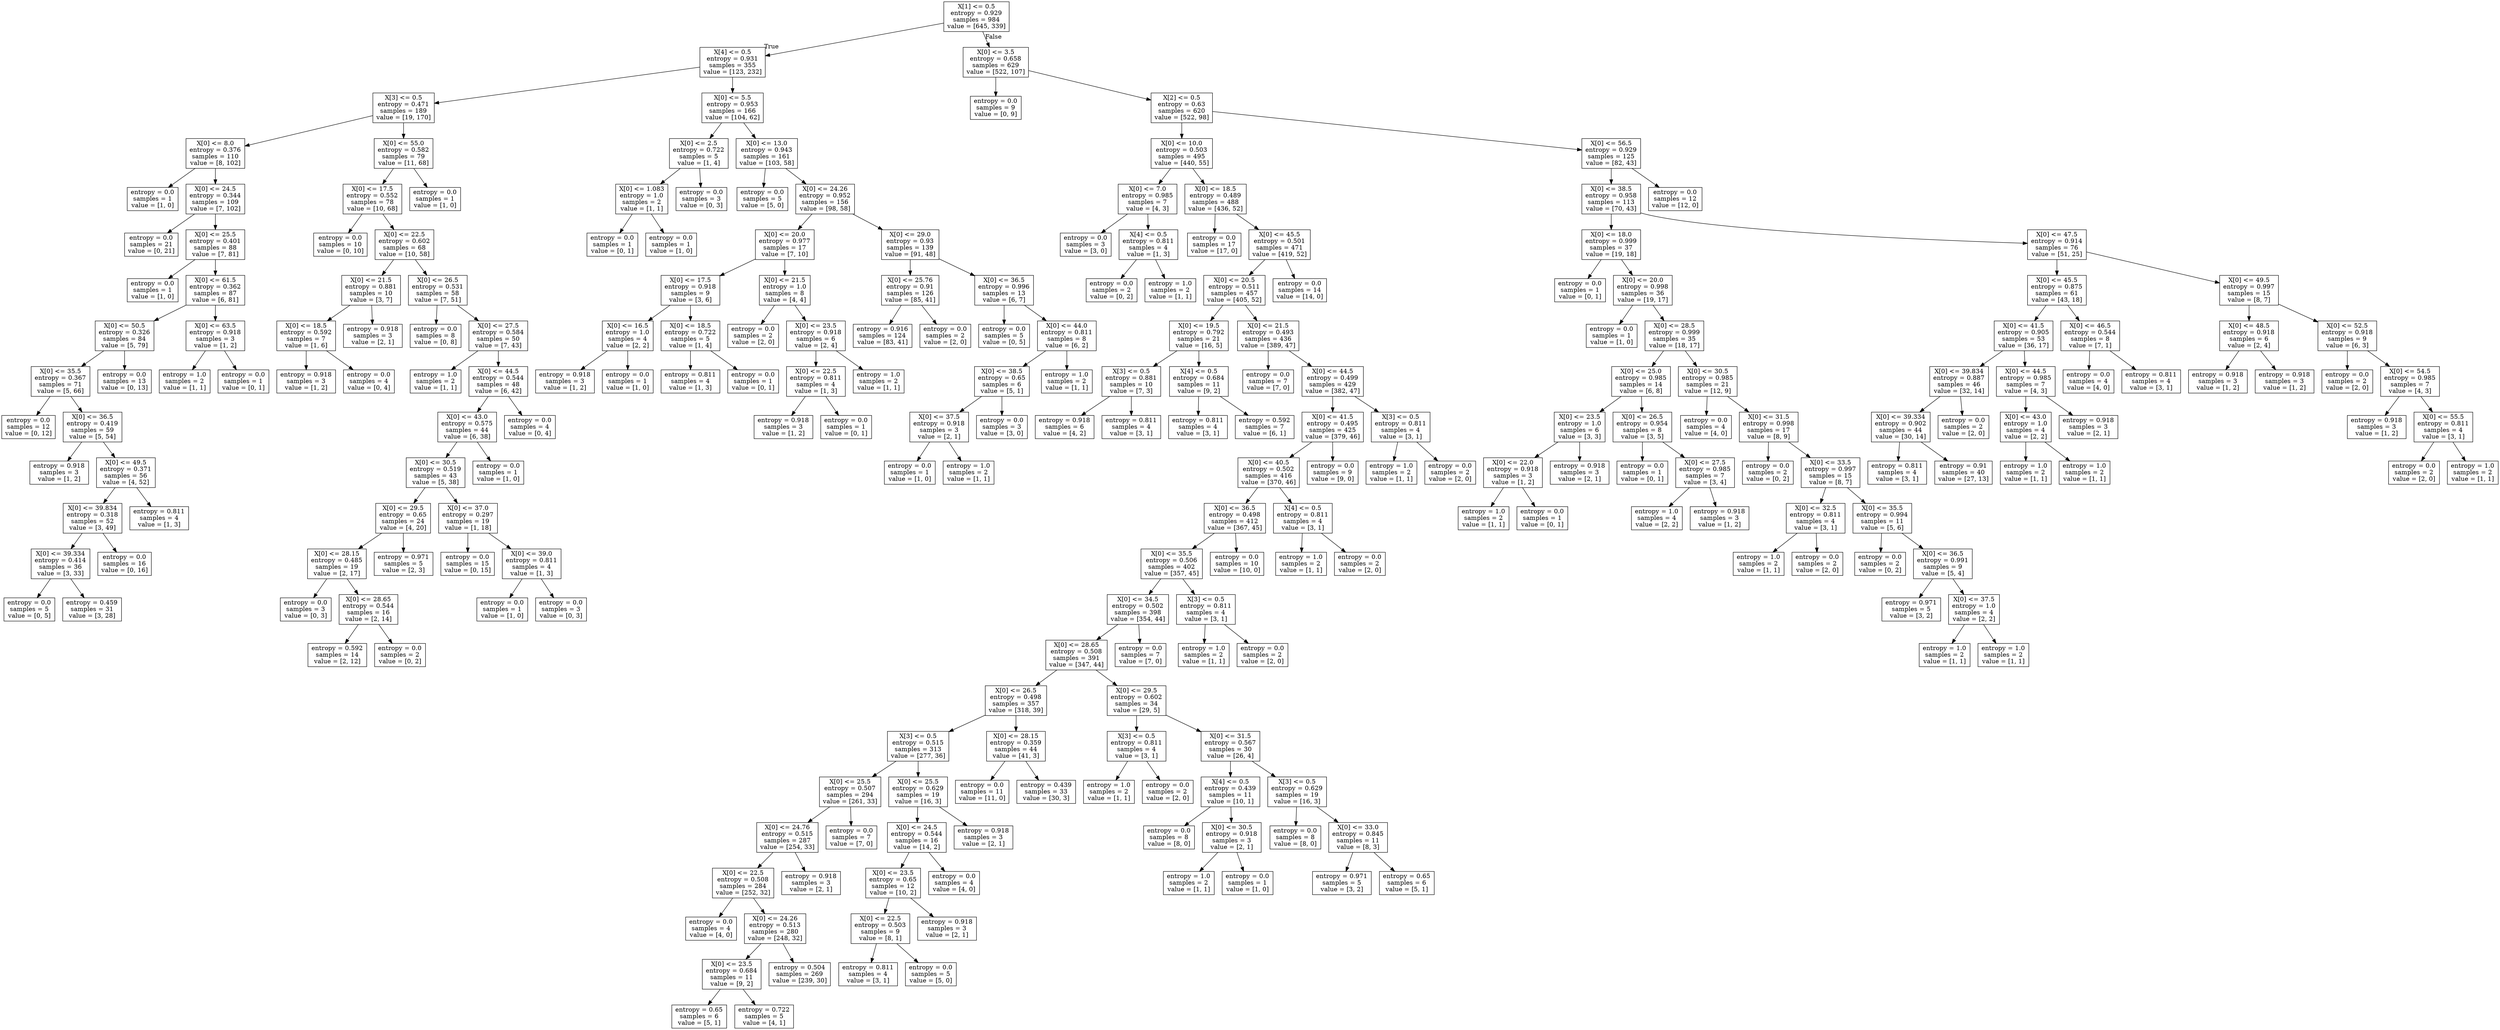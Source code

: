 digraph Tree {
node [shape=box] ;
0 [label="X[1] <= 0.5\nentropy = 0.929\nsamples = 984\nvalue = [645, 339]"] ;
1 [label="X[4] <= 0.5\nentropy = 0.931\nsamples = 355\nvalue = [123, 232]"] ;
0 -> 1 [labeldistance=2.5, labelangle=45, headlabel="True"] ;
2 [label="X[3] <= 0.5\nentropy = 0.471\nsamples = 189\nvalue = [19, 170]"] ;
1 -> 2 ;
3 [label="X[0] <= 8.0\nentropy = 0.376\nsamples = 110\nvalue = [8, 102]"] ;
2 -> 3 ;
4 [label="entropy = 0.0\nsamples = 1\nvalue = [1, 0]"] ;
3 -> 4 ;
5 [label="X[0] <= 24.5\nentropy = 0.344\nsamples = 109\nvalue = [7, 102]"] ;
3 -> 5 ;
6 [label="entropy = 0.0\nsamples = 21\nvalue = [0, 21]"] ;
5 -> 6 ;
7 [label="X[0] <= 25.5\nentropy = 0.401\nsamples = 88\nvalue = [7, 81]"] ;
5 -> 7 ;
8 [label="entropy = 0.0\nsamples = 1\nvalue = [1, 0]"] ;
7 -> 8 ;
9 [label="X[0] <= 61.5\nentropy = 0.362\nsamples = 87\nvalue = [6, 81]"] ;
7 -> 9 ;
10 [label="X[0] <= 50.5\nentropy = 0.326\nsamples = 84\nvalue = [5, 79]"] ;
9 -> 10 ;
11 [label="X[0] <= 35.5\nentropy = 0.367\nsamples = 71\nvalue = [5, 66]"] ;
10 -> 11 ;
12 [label="entropy = 0.0\nsamples = 12\nvalue = [0, 12]"] ;
11 -> 12 ;
13 [label="X[0] <= 36.5\nentropy = 0.419\nsamples = 59\nvalue = [5, 54]"] ;
11 -> 13 ;
14 [label="entropy = 0.918\nsamples = 3\nvalue = [1, 2]"] ;
13 -> 14 ;
15 [label="X[0] <= 49.5\nentropy = 0.371\nsamples = 56\nvalue = [4, 52]"] ;
13 -> 15 ;
16 [label="X[0] <= 39.834\nentropy = 0.318\nsamples = 52\nvalue = [3, 49]"] ;
15 -> 16 ;
17 [label="X[0] <= 39.334\nentropy = 0.414\nsamples = 36\nvalue = [3, 33]"] ;
16 -> 17 ;
18 [label="entropy = 0.0\nsamples = 5\nvalue = [0, 5]"] ;
17 -> 18 ;
19 [label="entropy = 0.459\nsamples = 31\nvalue = [3, 28]"] ;
17 -> 19 ;
20 [label="entropy = 0.0\nsamples = 16\nvalue = [0, 16]"] ;
16 -> 20 ;
21 [label="entropy = 0.811\nsamples = 4\nvalue = [1, 3]"] ;
15 -> 21 ;
22 [label="entropy = 0.0\nsamples = 13\nvalue = [0, 13]"] ;
10 -> 22 ;
23 [label="X[0] <= 63.5\nentropy = 0.918\nsamples = 3\nvalue = [1, 2]"] ;
9 -> 23 ;
24 [label="entropy = 1.0\nsamples = 2\nvalue = [1, 1]"] ;
23 -> 24 ;
25 [label="entropy = 0.0\nsamples = 1\nvalue = [0, 1]"] ;
23 -> 25 ;
26 [label="X[0] <= 55.0\nentropy = 0.582\nsamples = 79\nvalue = [11, 68]"] ;
2 -> 26 ;
27 [label="X[0] <= 17.5\nentropy = 0.552\nsamples = 78\nvalue = [10, 68]"] ;
26 -> 27 ;
28 [label="entropy = 0.0\nsamples = 10\nvalue = [0, 10]"] ;
27 -> 28 ;
29 [label="X[0] <= 22.5\nentropy = 0.602\nsamples = 68\nvalue = [10, 58]"] ;
27 -> 29 ;
30 [label="X[0] <= 21.5\nentropy = 0.881\nsamples = 10\nvalue = [3, 7]"] ;
29 -> 30 ;
31 [label="X[0] <= 18.5\nentropy = 0.592\nsamples = 7\nvalue = [1, 6]"] ;
30 -> 31 ;
32 [label="entropy = 0.918\nsamples = 3\nvalue = [1, 2]"] ;
31 -> 32 ;
33 [label="entropy = 0.0\nsamples = 4\nvalue = [0, 4]"] ;
31 -> 33 ;
34 [label="entropy = 0.918\nsamples = 3\nvalue = [2, 1]"] ;
30 -> 34 ;
35 [label="X[0] <= 26.5\nentropy = 0.531\nsamples = 58\nvalue = [7, 51]"] ;
29 -> 35 ;
36 [label="entropy = 0.0\nsamples = 8\nvalue = [0, 8]"] ;
35 -> 36 ;
37 [label="X[0] <= 27.5\nentropy = 0.584\nsamples = 50\nvalue = [7, 43]"] ;
35 -> 37 ;
38 [label="entropy = 1.0\nsamples = 2\nvalue = [1, 1]"] ;
37 -> 38 ;
39 [label="X[0] <= 44.5\nentropy = 0.544\nsamples = 48\nvalue = [6, 42]"] ;
37 -> 39 ;
40 [label="X[0] <= 43.0\nentropy = 0.575\nsamples = 44\nvalue = [6, 38]"] ;
39 -> 40 ;
41 [label="X[0] <= 30.5\nentropy = 0.519\nsamples = 43\nvalue = [5, 38]"] ;
40 -> 41 ;
42 [label="X[0] <= 29.5\nentropy = 0.65\nsamples = 24\nvalue = [4, 20]"] ;
41 -> 42 ;
43 [label="X[0] <= 28.15\nentropy = 0.485\nsamples = 19\nvalue = [2, 17]"] ;
42 -> 43 ;
44 [label="entropy = 0.0\nsamples = 3\nvalue = [0, 3]"] ;
43 -> 44 ;
45 [label="X[0] <= 28.65\nentropy = 0.544\nsamples = 16\nvalue = [2, 14]"] ;
43 -> 45 ;
46 [label="entropy = 0.592\nsamples = 14\nvalue = [2, 12]"] ;
45 -> 46 ;
47 [label="entropy = 0.0\nsamples = 2\nvalue = [0, 2]"] ;
45 -> 47 ;
48 [label="entropy = 0.971\nsamples = 5\nvalue = [2, 3]"] ;
42 -> 48 ;
49 [label="X[0] <= 37.0\nentropy = 0.297\nsamples = 19\nvalue = [1, 18]"] ;
41 -> 49 ;
50 [label="entropy = 0.0\nsamples = 15\nvalue = [0, 15]"] ;
49 -> 50 ;
51 [label="X[0] <= 39.0\nentropy = 0.811\nsamples = 4\nvalue = [1, 3]"] ;
49 -> 51 ;
52 [label="entropy = 0.0\nsamples = 1\nvalue = [1, 0]"] ;
51 -> 52 ;
53 [label="entropy = 0.0\nsamples = 3\nvalue = [0, 3]"] ;
51 -> 53 ;
54 [label="entropy = 0.0\nsamples = 1\nvalue = [1, 0]"] ;
40 -> 54 ;
55 [label="entropy = 0.0\nsamples = 4\nvalue = [0, 4]"] ;
39 -> 55 ;
56 [label="entropy = 0.0\nsamples = 1\nvalue = [1, 0]"] ;
26 -> 56 ;
57 [label="X[0] <= 5.5\nentropy = 0.953\nsamples = 166\nvalue = [104, 62]"] ;
1 -> 57 ;
58 [label="X[0] <= 2.5\nentropy = 0.722\nsamples = 5\nvalue = [1, 4]"] ;
57 -> 58 ;
59 [label="X[0] <= 1.083\nentropy = 1.0\nsamples = 2\nvalue = [1, 1]"] ;
58 -> 59 ;
60 [label="entropy = 0.0\nsamples = 1\nvalue = [0, 1]"] ;
59 -> 60 ;
61 [label="entropy = 0.0\nsamples = 1\nvalue = [1, 0]"] ;
59 -> 61 ;
62 [label="entropy = 0.0\nsamples = 3\nvalue = [0, 3]"] ;
58 -> 62 ;
63 [label="X[0] <= 13.0\nentropy = 0.943\nsamples = 161\nvalue = [103, 58]"] ;
57 -> 63 ;
64 [label="entropy = 0.0\nsamples = 5\nvalue = [5, 0]"] ;
63 -> 64 ;
65 [label="X[0] <= 24.26\nentropy = 0.952\nsamples = 156\nvalue = [98, 58]"] ;
63 -> 65 ;
66 [label="X[0] <= 20.0\nentropy = 0.977\nsamples = 17\nvalue = [7, 10]"] ;
65 -> 66 ;
67 [label="X[0] <= 17.5\nentropy = 0.918\nsamples = 9\nvalue = [3, 6]"] ;
66 -> 67 ;
68 [label="X[0] <= 16.5\nentropy = 1.0\nsamples = 4\nvalue = [2, 2]"] ;
67 -> 68 ;
69 [label="entropy = 0.918\nsamples = 3\nvalue = [1, 2]"] ;
68 -> 69 ;
70 [label="entropy = 0.0\nsamples = 1\nvalue = [1, 0]"] ;
68 -> 70 ;
71 [label="X[0] <= 18.5\nentropy = 0.722\nsamples = 5\nvalue = [1, 4]"] ;
67 -> 71 ;
72 [label="entropy = 0.811\nsamples = 4\nvalue = [1, 3]"] ;
71 -> 72 ;
73 [label="entropy = 0.0\nsamples = 1\nvalue = [0, 1]"] ;
71 -> 73 ;
74 [label="X[0] <= 21.5\nentropy = 1.0\nsamples = 8\nvalue = [4, 4]"] ;
66 -> 74 ;
75 [label="entropy = 0.0\nsamples = 2\nvalue = [2, 0]"] ;
74 -> 75 ;
76 [label="X[0] <= 23.5\nentropy = 0.918\nsamples = 6\nvalue = [2, 4]"] ;
74 -> 76 ;
77 [label="X[0] <= 22.5\nentropy = 0.811\nsamples = 4\nvalue = [1, 3]"] ;
76 -> 77 ;
78 [label="entropy = 0.918\nsamples = 3\nvalue = [1, 2]"] ;
77 -> 78 ;
79 [label="entropy = 0.0\nsamples = 1\nvalue = [0, 1]"] ;
77 -> 79 ;
80 [label="entropy = 1.0\nsamples = 2\nvalue = [1, 1]"] ;
76 -> 80 ;
81 [label="X[0] <= 29.0\nentropy = 0.93\nsamples = 139\nvalue = [91, 48]"] ;
65 -> 81 ;
82 [label="X[0] <= 25.76\nentropy = 0.91\nsamples = 126\nvalue = [85, 41]"] ;
81 -> 82 ;
83 [label="entropy = 0.916\nsamples = 124\nvalue = [83, 41]"] ;
82 -> 83 ;
84 [label="entropy = 0.0\nsamples = 2\nvalue = [2, 0]"] ;
82 -> 84 ;
85 [label="X[0] <= 36.5\nentropy = 0.996\nsamples = 13\nvalue = [6, 7]"] ;
81 -> 85 ;
86 [label="entropy = 0.0\nsamples = 5\nvalue = [0, 5]"] ;
85 -> 86 ;
87 [label="X[0] <= 44.0\nentropy = 0.811\nsamples = 8\nvalue = [6, 2]"] ;
85 -> 87 ;
88 [label="X[0] <= 38.5\nentropy = 0.65\nsamples = 6\nvalue = [5, 1]"] ;
87 -> 88 ;
89 [label="X[0] <= 37.5\nentropy = 0.918\nsamples = 3\nvalue = [2, 1]"] ;
88 -> 89 ;
90 [label="entropy = 0.0\nsamples = 1\nvalue = [1, 0]"] ;
89 -> 90 ;
91 [label="entropy = 1.0\nsamples = 2\nvalue = [1, 1]"] ;
89 -> 91 ;
92 [label="entropy = 0.0\nsamples = 3\nvalue = [3, 0]"] ;
88 -> 92 ;
93 [label="entropy = 1.0\nsamples = 2\nvalue = [1, 1]"] ;
87 -> 93 ;
94 [label="X[0] <= 3.5\nentropy = 0.658\nsamples = 629\nvalue = [522, 107]"] ;
0 -> 94 [labeldistance=2.5, labelangle=-45, headlabel="False"] ;
95 [label="entropy = 0.0\nsamples = 9\nvalue = [0, 9]"] ;
94 -> 95 ;
96 [label="X[2] <= 0.5\nentropy = 0.63\nsamples = 620\nvalue = [522, 98]"] ;
94 -> 96 ;
97 [label="X[0] <= 10.0\nentropy = 0.503\nsamples = 495\nvalue = [440, 55]"] ;
96 -> 97 ;
98 [label="X[0] <= 7.0\nentropy = 0.985\nsamples = 7\nvalue = [4, 3]"] ;
97 -> 98 ;
99 [label="entropy = 0.0\nsamples = 3\nvalue = [3, 0]"] ;
98 -> 99 ;
100 [label="X[4] <= 0.5\nentropy = 0.811\nsamples = 4\nvalue = [1, 3]"] ;
98 -> 100 ;
101 [label="entropy = 0.0\nsamples = 2\nvalue = [0, 2]"] ;
100 -> 101 ;
102 [label="entropy = 1.0\nsamples = 2\nvalue = [1, 1]"] ;
100 -> 102 ;
103 [label="X[0] <= 18.5\nentropy = 0.489\nsamples = 488\nvalue = [436, 52]"] ;
97 -> 103 ;
104 [label="entropy = 0.0\nsamples = 17\nvalue = [17, 0]"] ;
103 -> 104 ;
105 [label="X[0] <= 45.5\nentropy = 0.501\nsamples = 471\nvalue = [419, 52]"] ;
103 -> 105 ;
106 [label="X[0] <= 20.5\nentropy = 0.511\nsamples = 457\nvalue = [405, 52]"] ;
105 -> 106 ;
107 [label="X[0] <= 19.5\nentropy = 0.792\nsamples = 21\nvalue = [16, 5]"] ;
106 -> 107 ;
108 [label="X[3] <= 0.5\nentropy = 0.881\nsamples = 10\nvalue = [7, 3]"] ;
107 -> 108 ;
109 [label="entropy = 0.918\nsamples = 6\nvalue = [4, 2]"] ;
108 -> 109 ;
110 [label="entropy = 0.811\nsamples = 4\nvalue = [3, 1]"] ;
108 -> 110 ;
111 [label="X[4] <= 0.5\nentropy = 0.684\nsamples = 11\nvalue = [9, 2]"] ;
107 -> 111 ;
112 [label="entropy = 0.811\nsamples = 4\nvalue = [3, 1]"] ;
111 -> 112 ;
113 [label="entropy = 0.592\nsamples = 7\nvalue = [6, 1]"] ;
111 -> 113 ;
114 [label="X[0] <= 21.5\nentropy = 0.493\nsamples = 436\nvalue = [389, 47]"] ;
106 -> 114 ;
115 [label="entropy = 0.0\nsamples = 7\nvalue = [7, 0]"] ;
114 -> 115 ;
116 [label="X[0] <= 44.5\nentropy = 0.499\nsamples = 429\nvalue = [382, 47]"] ;
114 -> 116 ;
117 [label="X[0] <= 41.5\nentropy = 0.495\nsamples = 425\nvalue = [379, 46]"] ;
116 -> 117 ;
118 [label="X[0] <= 40.5\nentropy = 0.502\nsamples = 416\nvalue = [370, 46]"] ;
117 -> 118 ;
119 [label="X[0] <= 36.5\nentropy = 0.498\nsamples = 412\nvalue = [367, 45]"] ;
118 -> 119 ;
120 [label="X[0] <= 35.5\nentropy = 0.506\nsamples = 402\nvalue = [357, 45]"] ;
119 -> 120 ;
121 [label="X[0] <= 34.5\nentropy = 0.502\nsamples = 398\nvalue = [354, 44]"] ;
120 -> 121 ;
122 [label="X[0] <= 28.65\nentropy = 0.508\nsamples = 391\nvalue = [347, 44]"] ;
121 -> 122 ;
123 [label="X[0] <= 26.5\nentropy = 0.498\nsamples = 357\nvalue = [318, 39]"] ;
122 -> 123 ;
124 [label="X[3] <= 0.5\nentropy = 0.515\nsamples = 313\nvalue = [277, 36]"] ;
123 -> 124 ;
125 [label="X[0] <= 25.5\nentropy = 0.507\nsamples = 294\nvalue = [261, 33]"] ;
124 -> 125 ;
126 [label="X[0] <= 24.76\nentropy = 0.515\nsamples = 287\nvalue = [254, 33]"] ;
125 -> 126 ;
127 [label="X[0] <= 22.5\nentropy = 0.508\nsamples = 284\nvalue = [252, 32]"] ;
126 -> 127 ;
128 [label="entropy = 0.0\nsamples = 4\nvalue = [4, 0]"] ;
127 -> 128 ;
129 [label="X[0] <= 24.26\nentropy = 0.513\nsamples = 280\nvalue = [248, 32]"] ;
127 -> 129 ;
130 [label="X[0] <= 23.5\nentropy = 0.684\nsamples = 11\nvalue = [9, 2]"] ;
129 -> 130 ;
131 [label="entropy = 0.65\nsamples = 6\nvalue = [5, 1]"] ;
130 -> 131 ;
132 [label="entropy = 0.722\nsamples = 5\nvalue = [4, 1]"] ;
130 -> 132 ;
133 [label="entropy = 0.504\nsamples = 269\nvalue = [239, 30]"] ;
129 -> 133 ;
134 [label="entropy = 0.918\nsamples = 3\nvalue = [2, 1]"] ;
126 -> 134 ;
135 [label="entropy = 0.0\nsamples = 7\nvalue = [7, 0]"] ;
125 -> 135 ;
136 [label="X[0] <= 25.5\nentropy = 0.629\nsamples = 19\nvalue = [16, 3]"] ;
124 -> 136 ;
137 [label="X[0] <= 24.5\nentropy = 0.544\nsamples = 16\nvalue = [14, 2]"] ;
136 -> 137 ;
138 [label="X[0] <= 23.5\nentropy = 0.65\nsamples = 12\nvalue = [10, 2]"] ;
137 -> 138 ;
139 [label="X[0] <= 22.5\nentropy = 0.503\nsamples = 9\nvalue = [8, 1]"] ;
138 -> 139 ;
140 [label="entropy = 0.811\nsamples = 4\nvalue = [3, 1]"] ;
139 -> 140 ;
141 [label="entropy = 0.0\nsamples = 5\nvalue = [5, 0]"] ;
139 -> 141 ;
142 [label="entropy = 0.918\nsamples = 3\nvalue = [2, 1]"] ;
138 -> 142 ;
143 [label="entropy = 0.0\nsamples = 4\nvalue = [4, 0]"] ;
137 -> 143 ;
144 [label="entropy = 0.918\nsamples = 3\nvalue = [2, 1]"] ;
136 -> 144 ;
145 [label="X[0] <= 28.15\nentropy = 0.359\nsamples = 44\nvalue = [41, 3]"] ;
123 -> 145 ;
146 [label="entropy = 0.0\nsamples = 11\nvalue = [11, 0]"] ;
145 -> 146 ;
147 [label="entropy = 0.439\nsamples = 33\nvalue = [30, 3]"] ;
145 -> 147 ;
148 [label="X[0] <= 29.5\nentropy = 0.602\nsamples = 34\nvalue = [29, 5]"] ;
122 -> 148 ;
149 [label="X[3] <= 0.5\nentropy = 0.811\nsamples = 4\nvalue = [3, 1]"] ;
148 -> 149 ;
150 [label="entropy = 1.0\nsamples = 2\nvalue = [1, 1]"] ;
149 -> 150 ;
151 [label="entropy = 0.0\nsamples = 2\nvalue = [2, 0]"] ;
149 -> 151 ;
152 [label="X[0] <= 31.5\nentropy = 0.567\nsamples = 30\nvalue = [26, 4]"] ;
148 -> 152 ;
153 [label="X[4] <= 0.5\nentropy = 0.439\nsamples = 11\nvalue = [10, 1]"] ;
152 -> 153 ;
154 [label="entropy = 0.0\nsamples = 8\nvalue = [8, 0]"] ;
153 -> 154 ;
155 [label="X[0] <= 30.5\nentropy = 0.918\nsamples = 3\nvalue = [2, 1]"] ;
153 -> 155 ;
156 [label="entropy = 1.0\nsamples = 2\nvalue = [1, 1]"] ;
155 -> 156 ;
157 [label="entropy = 0.0\nsamples = 1\nvalue = [1, 0]"] ;
155 -> 157 ;
158 [label="X[3] <= 0.5\nentropy = 0.629\nsamples = 19\nvalue = [16, 3]"] ;
152 -> 158 ;
159 [label="entropy = 0.0\nsamples = 8\nvalue = [8, 0]"] ;
158 -> 159 ;
160 [label="X[0] <= 33.0\nentropy = 0.845\nsamples = 11\nvalue = [8, 3]"] ;
158 -> 160 ;
161 [label="entropy = 0.971\nsamples = 5\nvalue = [3, 2]"] ;
160 -> 161 ;
162 [label="entropy = 0.65\nsamples = 6\nvalue = [5, 1]"] ;
160 -> 162 ;
163 [label="entropy = 0.0\nsamples = 7\nvalue = [7, 0]"] ;
121 -> 163 ;
164 [label="X[3] <= 0.5\nentropy = 0.811\nsamples = 4\nvalue = [3, 1]"] ;
120 -> 164 ;
165 [label="entropy = 1.0\nsamples = 2\nvalue = [1, 1]"] ;
164 -> 165 ;
166 [label="entropy = 0.0\nsamples = 2\nvalue = [2, 0]"] ;
164 -> 166 ;
167 [label="entropy = 0.0\nsamples = 10\nvalue = [10, 0]"] ;
119 -> 167 ;
168 [label="X[4] <= 0.5\nentropy = 0.811\nsamples = 4\nvalue = [3, 1]"] ;
118 -> 168 ;
169 [label="entropy = 1.0\nsamples = 2\nvalue = [1, 1]"] ;
168 -> 169 ;
170 [label="entropy = 0.0\nsamples = 2\nvalue = [2, 0]"] ;
168 -> 170 ;
171 [label="entropy = 0.0\nsamples = 9\nvalue = [9, 0]"] ;
117 -> 171 ;
172 [label="X[3] <= 0.5\nentropy = 0.811\nsamples = 4\nvalue = [3, 1]"] ;
116 -> 172 ;
173 [label="entropy = 1.0\nsamples = 2\nvalue = [1, 1]"] ;
172 -> 173 ;
174 [label="entropy = 0.0\nsamples = 2\nvalue = [2, 0]"] ;
172 -> 174 ;
175 [label="entropy = 0.0\nsamples = 14\nvalue = [14, 0]"] ;
105 -> 175 ;
176 [label="X[0] <= 56.5\nentropy = 0.929\nsamples = 125\nvalue = [82, 43]"] ;
96 -> 176 ;
177 [label="X[0] <= 38.5\nentropy = 0.958\nsamples = 113\nvalue = [70, 43]"] ;
176 -> 177 ;
178 [label="X[0] <= 18.0\nentropy = 0.999\nsamples = 37\nvalue = [19, 18]"] ;
177 -> 178 ;
179 [label="entropy = 0.0\nsamples = 1\nvalue = [0, 1]"] ;
178 -> 179 ;
180 [label="X[0] <= 20.0\nentropy = 0.998\nsamples = 36\nvalue = [19, 17]"] ;
178 -> 180 ;
181 [label="entropy = 0.0\nsamples = 1\nvalue = [1, 0]"] ;
180 -> 181 ;
182 [label="X[0] <= 28.5\nentropy = 0.999\nsamples = 35\nvalue = [18, 17]"] ;
180 -> 182 ;
183 [label="X[0] <= 25.0\nentropy = 0.985\nsamples = 14\nvalue = [6, 8]"] ;
182 -> 183 ;
184 [label="X[0] <= 23.5\nentropy = 1.0\nsamples = 6\nvalue = [3, 3]"] ;
183 -> 184 ;
185 [label="X[0] <= 22.0\nentropy = 0.918\nsamples = 3\nvalue = [1, 2]"] ;
184 -> 185 ;
186 [label="entropy = 1.0\nsamples = 2\nvalue = [1, 1]"] ;
185 -> 186 ;
187 [label="entropy = 0.0\nsamples = 1\nvalue = [0, 1]"] ;
185 -> 187 ;
188 [label="entropy = 0.918\nsamples = 3\nvalue = [2, 1]"] ;
184 -> 188 ;
189 [label="X[0] <= 26.5\nentropy = 0.954\nsamples = 8\nvalue = [3, 5]"] ;
183 -> 189 ;
190 [label="entropy = 0.0\nsamples = 1\nvalue = [0, 1]"] ;
189 -> 190 ;
191 [label="X[0] <= 27.5\nentropy = 0.985\nsamples = 7\nvalue = [3, 4]"] ;
189 -> 191 ;
192 [label="entropy = 1.0\nsamples = 4\nvalue = [2, 2]"] ;
191 -> 192 ;
193 [label="entropy = 0.918\nsamples = 3\nvalue = [1, 2]"] ;
191 -> 193 ;
194 [label="X[0] <= 30.5\nentropy = 0.985\nsamples = 21\nvalue = [12, 9]"] ;
182 -> 194 ;
195 [label="entropy = 0.0\nsamples = 4\nvalue = [4, 0]"] ;
194 -> 195 ;
196 [label="X[0] <= 31.5\nentropy = 0.998\nsamples = 17\nvalue = [8, 9]"] ;
194 -> 196 ;
197 [label="entropy = 0.0\nsamples = 2\nvalue = [0, 2]"] ;
196 -> 197 ;
198 [label="X[0] <= 33.5\nentropy = 0.997\nsamples = 15\nvalue = [8, 7]"] ;
196 -> 198 ;
199 [label="X[0] <= 32.5\nentropy = 0.811\nsamples = 4\nvalue = [3, 1]"] ;
198 -> 199 ;
200 [label="entropy = 1.0\nsamples = 2\nvalue = [1, 1]"] ;
199 -> 200 ;
201 [label="entropy = 0.0\nsamples = 2\nvalue = [2, 0]"] ;
199 -> 201 ;
202 [label="X[0] <= 35.5\nentropy = 0.994\nsamples = 11\nvalue = [5, 6]"] ;
198 -> 202 ;
203 [label="entropy = 0.0\nsamples = 2\nvalue = [0, 2]"] ;
202 -> 203 ;
204 [label="X[0] <= 36.5\nentropy = 0.991\nsamples = 9\nvalue = [5, 4]"] ;
202 -> 204 ;
205 [label="entropy = 0.971\nsamples = 5\nvalue = [3, 2]"] ;
204 -> 205 ;
206 [label="X[0] <= 37.5\nentropy = 1.0\nsamples = 4\nvalue = [2, 2]"] ;
204 -> 206 ;
207 [label="entropy = 1.0\nsamples = 2\nvalue = [1, 1]"] ;
206 -> 207 ;
208 [label="entropy = 1.0\nsamples = 2\nvalue = [1, 1]"] ;
206 -> 208 ;
209 [label="X[0] <= 47.5\nentropy = 0.914\nsamples = 76\nvalue = [51, 25]"] ;
177 -> 209 ;
210 [label="X[0] <= 45.5\nentropy = 0.875\nsamples = 61\nvalue = [43, 18]"] ;
209 -> 210 ;
211 [label="X[0] <= 41.5\nentropy = 0.905\nsamples = 53\nvalue = [36, 17]"] ;
210 -> 211 ;
212 [label="X[0] <= 39.834\nentropy = 0.887\nsamples = 46\nvalue = [32, 14]"] ;
211 -> 212 ;
213 [label="X[0] <= 39.334\nentropy = 0.902\nsamples = 44\nvalue = [30, 14]"] ;
212 -> 213 ;
214 [label="entropy = 0.811\nsamples = 4\nvalue = [3, 1]"] ;
213 -> 214 ;
215 [label="entropy = 0.91\nsamples = 40\nvalue = [27, 13]"] ;
213 -> 215 ;
216 [label="entropy = 0.0\nsamples = 2\nvalue = [2, 0]"] ;
212 -> 216 ;
217 [label="X[0] <= 44.5\nentropy = 0.985\nsamples = 7\nvalue = [4, 3]"] ;
211 -> 217 ;
218 [label="X[0] <= 43.0\nentropy = 1.0\nsamples = 4\nvalue = [2, 2]"] ;
217 -> 218 ;
219 [label="entropy = 1.0\nsamples = 2\nvalue = [1, 1]"] ;
218 -> 219 ;
220 [label="entropy = 1.0\nsamples = 2\nvalue = [1, 1]"] ;
218 -> 220 ;
221 [label="entropy = 0.918\nsamples = 3\nvalue = [2, 1]"] ;
217 -> 221 ;
222 [label="X[0] <= 46.5\nentropy = 0.544\nsamples = 8\nvalue = [7, 1]"] ;
210 -> 222 ;
223 [label="entropy = 0.0\nsamples = 4\nvalue = [4, 0]"] ;
222 -> 223 ;
224 [label="entropy = 0.811\nsamples = 4\nvalue = [3, 1]"] ;
222 -> 224 ;
225 [label="X[0] <= 49.5\nentropy = 0.997\nsamples = 15\nvalue = [8, 7]"] ;
209 -> 225 ;
226 [label="X[0] <= 48.5\nentropy = 0.918\nsamples = 6\nvalue = [2, 4]"] ;
225 -> 226 ;
227 [label="entropy = 0.918\nsamples = 3\nvalue = [1, 2]"] ;
226 -> 227 ;
228 [label="entropy = 0.918\nsamples = 3\nvalue = [1, 2]"] ;
226 -> 228 ;
229 [label="X[0] <= 52.5\nentropy = 0.918\nsamples = 9\nvalue = [6, 3]"] ;
225 -> 229 ;
230 [label="entropy = 0.0\nsamples = 2\nvalue = [2, 0]"] ;
229 -> 230 ;
231 [label="X[0] <= 54.5\nentropy = 0.985\nsamples = 7\nvalue = [4, 3]"] ;
229 -> 231 ;
232 [label="entropy = 0.918\nsamples = 3\nvalue = [1, 2]"] ;
231 -> 232 ;
233 [label="X[0] <= 55.5\nentropy = 0.811\nsamples = 4\nvalue = [3, 1]"] ;
231 -> 233 ;
234 [label="entropy = 0.0\nsamples = 2\nvalue = [2, 0]"] ;
233 -> 234 ;
235 [label="entropy = 1.0\nsamples = 2\nvalue = [1, 1]"] ;
233 -> 235 ;
236 [label="entropy = 0.0\nsamples = 12\nvalue = [12, 0]"] ;
176 -> 236 ;
}
